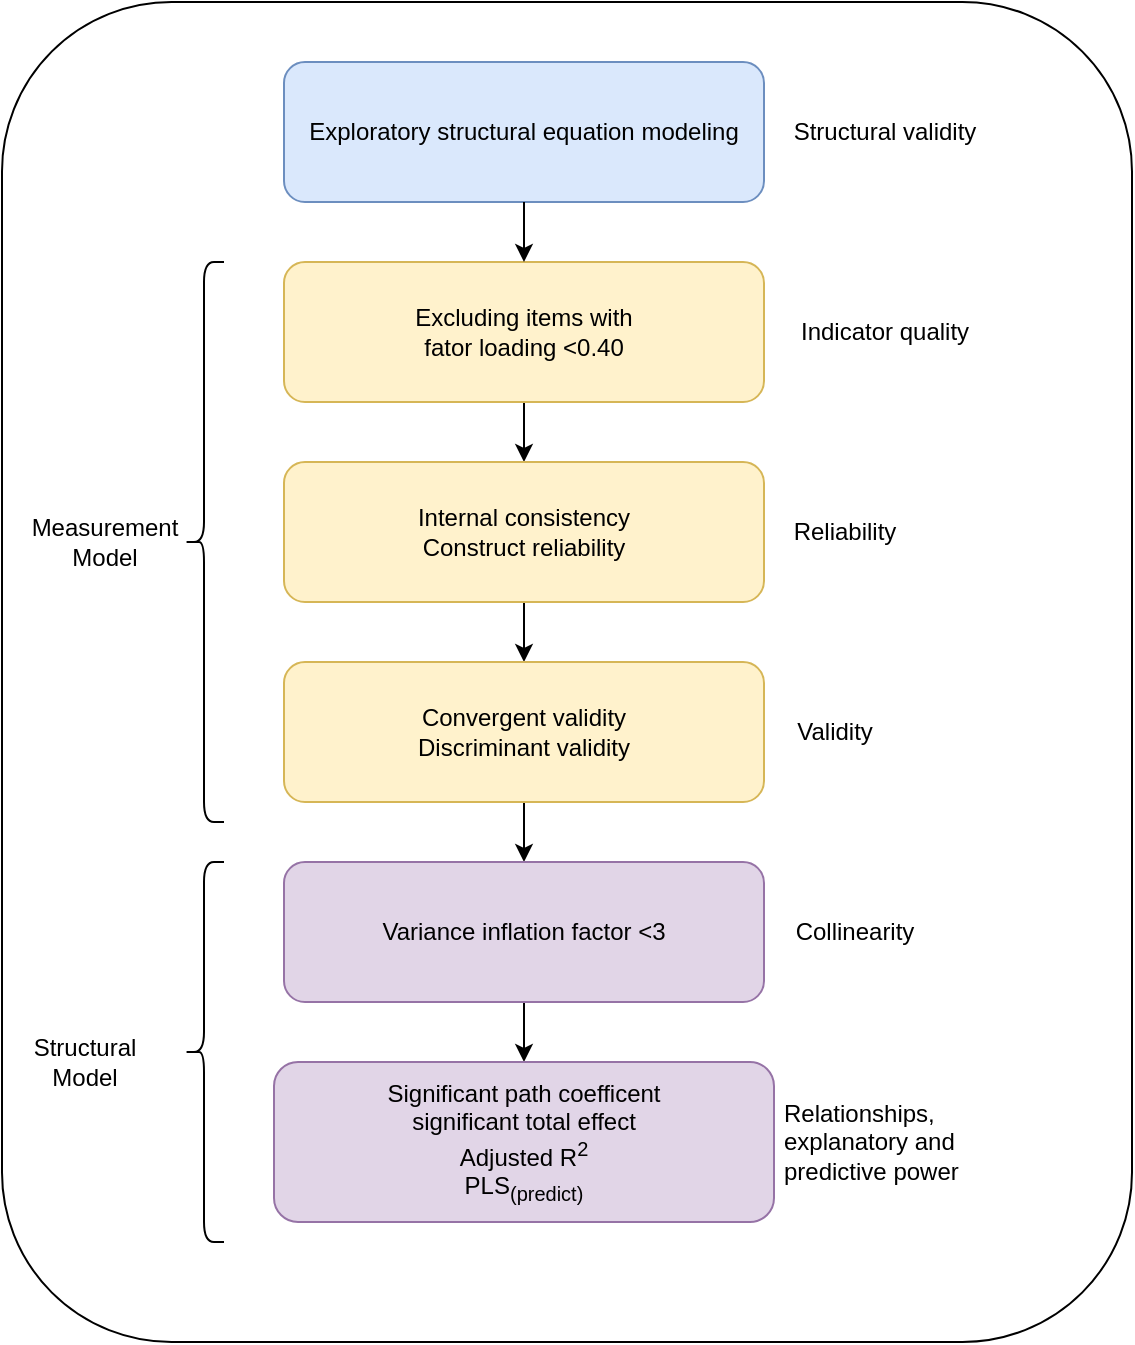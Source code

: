 <mxfile version="20.6.1" type="device"><diagram id="fiGtsTP-6RN5PZzTP3XQ" name="Page-1"><mxGraphModel dx="1426" dy="939" grid="1" gridSize="10" guides="1" tooltips="1" connect="1" arrows="1" fold="1" page="1" pageScale="1" pageWidth="827" pageHeight="1169" math="0" shadow="0"><root><mxCell id="0"/><mxCell id="1" parent="0"/><mxCell id="BBNfHvgC5_2N6STSotpj-24" value="" style="rounded=1;whiteSpace=wrap;html=1;" vertex="1" parent="1"><mxGeometry x="109" y="130" width="565" height="670" as="geometry"/></mxCell><mxCell id="BBNfHvgC5_2N6STSotpj-1" value="Exploratory structural equation modeling" style="rounded=1;whiteSpace=wrap;html=1;fillColor=#dae8fc;strokeColor=#6c8ebf;" vertex="1" parent="1"><mxGeometry x="250" y="160" width="240" height="70" as="geometry"/></mxCell><mxCell id="BBNfHvgC5_2N6STSotpj-9" value="" style="edgeStyle=orthogonalEdgeStyle;rounded=0;orthogonalLoop=1;jettySize=auto;html=1;" edge="1" parent="1" source="BBNfHvgC5_2N6STSotpj-2" target="BBNfHvgC5_2N6STSotpj-4"><mxGeometry relative="1" as="geometry"/></mxCell><mxCell id="BBNfHvgC5_2N6STSotpj-2" value="Excluding items with&lt;br&gt;fator loading &amp;lt;0.40" style="rounded=1;whiteSpace=wrap;html=1;fillColor=#fff2cc;strokeColor=#d6b656;" vertex="1" parent="1"><mxGeometry x="250" y="260" width="240" height="70" as="geometry"/></mxCell><mxCell id="BBNfHvgC5_2N6STSotpj-10" value="" style="edgeStyle=orthogonalEdgeStyle;rounded=0;orthogonalLoop=1;jettySize=auto;html=1;" edge="1" parent="1" source="BBNfHvgC5_2N6STSotpj-4" target="BBNfHvgC5_2N6STSotpj-5"><mxGeometry relative="1" as="geometry"/></mxCell><mxCell id="BBNfHvgC5_2N6STSotpj-4" value="Internal consistency&lt;br&gt;Construct reliability" style="rounded=1;whiteSpace=wrap;html=1;fillColor=#fff2cc;strokeColor=#d6b656;" vertex="1" parent="1"><mxGeometry x="250" y="360" width="240" height="70" as="geometry"/></mxCell><mxCell id="BBNfHvgC5_2N6STSotpj-11" value="" style="edgeStyle=orthogonalEdgeStyle;rounded=0;orthogonalLoop=1;jettySize=auto;html=1;" edge="1" parent="1" source="BBNfHvgC5_2N6STSotpj-5" target="BBNfHvgC5_2N6STSotpj-6"><mxGeometry relative="1" as="geometry"/></mxCell><mxCell id="BBNfHvgC5_2N6STSotpj-5" value="Convergent validity&lt;br&gt;Discriminant validity" style="rounded=1;whiteSpace=wrap;html=1;fillColor=#fff2cc;strokeColor=#d6b656;" vertex="1" parent="1"><mxGeometry x="250" y="460" width="240" height="70" as="geometry"/></mxCell><mxCell id="BBNfHvgC5_2N6STSotpj-12" value="" style="edgeStyle=orthogonalEdgeStyle;rounded=0;orthogonalLoop=1;jettySize=auto;html=1;" edge="1" parent="1" source="BBNfHvgC5_2N6STSotpj-6" target="BBNfHvgC5_2N6STSotpj-7"><mxGeometry relative="1" as="geometry"/></mxCell><mxCell id="BBNfHvgC5_2N6STSotpj-6" value="Variance inflation factor &amp;lt;3" style="rounded=1;whiteSpace=wrap;html=1;fillColor=#e1d5e7;strokeColor=#9673a6;" vertex="1" parent="1"><mxGeometry x="250" y="560" width="240" height="70" as="geometry"/></mxCell><mxCell id="BBNfHvgC5_2N6STSotpj-7" value="Significant path coefficent&lt;br&gt;significant total effect&lt;br&gt;Adjusted R&lt;sup&gt;2&lt;br&gt;&lt;/sup&gt;PLS&lt;sub&gt;(predict)&lt;/sub&gt;&lt;br&gt;" style="rounded=1;whiteSpace=wrap;html=1;fillColor=#e1d5e7;strokeColor=#9673a6;" vertex="1" parent="1"><mxGeometry x="245" y="660" width="250" height="80" as="geometry"/></mxCell><mxCell id="BBNfHvgC5_2N6STSotpj-8" value="" style="endArrow=classic;html=1;rounded=0;exitX=0.5;exitY=1;exitDx=0;exitDy=0;entryX=0.5;entryY=0;entryDx=0;entryDy=0;" edge="1" parent="1" source="BBNfHvgC5_2N6STSotpj-1" target="BBNfHvgC5_2N6STSotpj-2"><mxGeometry width="50" height="50" relative="1" as="geometry"><mxPoint x="640" y="560" as="sourcePoint"/><mxPoint x="690" y="510" as="targetPoint"/></mxGeometry></mxCell><mxCell id="BBNfHvgC5_2N6STSotpj-13" value="Structural validity" style="text;html=1;align=center;verticalAlign=middle;resizable=0;points=[];autosize=1;strokeColor=none;fillColor=none;" vertex="1" parent="1"><mxGeometry x="495" y="180" width="110" height="30" as="geometry"/></mxCell><mxCell id="BBNfHvgC5_2N6STSotpj-14" value="Indicator quality" style="text;html=1;align=center;verticalAlign=middle;resizable=0;points=[];autosize=1;strokeColor=none;fillColor=none;" vertex="1" parent="1"><mxGeometry x="495" y="280" width="110" height="30" as="geometry"/></mxCell><mxCell id="BBNfHvgC5_2N6STSotpj-15" value="Reliability" style="text;html=1;align=center;verticalAlign=middle;resizable=0;points=[];autosize=1;strokeColor=none;fillColor=none;" vertex="1" parent="1"><mxGeometry x="495" y="380" width="70" height="30" as="geometry"/></mxCell><mxCell id="BBNfHvgC5_2N6STSotpj-16" value="Validity" style="text;html=1;align=center;verticalAlign=middle;resizable=0;points=[];autosize=1;strokeColor=none;fillColor=none;" vertex="1" parent="1"><mxGeometry x="495" y="480" width="60" height="30" as="geometry"/></mxCell><mxCell id="BBNfHvgC5_2N6STSotpj-17" value="Relationships,&lt;br&gt;explanatory and &lt;br&gt;predictive power&amp;nbsp;" style="text;html=1;align=left;verticalAlign=middle;resizable=0;points=[];autosize=1;strokeColor=none;fillColor=none;" vertex="1" parent="1"><mxGeometry x="498" y="670" width="110" height="60" as="geometry"/></mxCell><mxCell id="BBNfHvgC5_2N6STSotpj-18" value="Collinearity" style="text;html=1;align=center;verticalAlign=middle;resizable=0;points=[];autosize=1;strokeColor=none;fillColor=none;" vertex="1" parent="1"><mxGeometry x="495" y="580" width="80" height="30" as="geometry"/></mxCell><mxCell id="BBNfHvgC5_2N6STSotpj-19" value="" style="shape=curlyBracket;whiteSpace=wrap;html=1;rounded=1;labelPosition=left;verticalLabelPosition=middle;align=right;verticalAlign=middle;" vertex="1" parent="1"><mxGeometry x="200" y="260" width="20" height="280" as="geometry"/></mxCell><mxCell id="BBNfHvgC5_2N6STSotpj-20" value="" style="shape=curlyBracket;whiteSpace=wrap;html=1;rounded=1;labelPosition=left;verticalLabelPosition=middle;align=right;verticalAlign=middle;" vertex="1" parent="1"><mxGeometry x="200" y="560" width="20" height="190" as="geometry"/></mxCell><mxCell id="BBNfHvgC5_2N6STSotpj-21" value="Measurement&lt;br&gt;Model" style="text;html=1;align=center;verticalAlign=middle;resizable=0;points=[];autosize=1;strokeColor=none;fillColor=none;" vertex="1" parent="1"><mxGeometry x="110" y="380" width="100" height="40" as="geometry"/></mxCell><mxCell id="BBNfHvgC5_2N6STSotpj-22" value="Structural &lt;br&gt;Model" style="text;html=1;align=center;verticalAlign=middle;resizable=0;points=[];autosize=1;strokeColor=none;fillColor=none;" vertex="1" parent="1"><mxGeometry x="115" y="640" width="70" height="40" as="geometry"/></mxCell></root></mxGraphModel></diagram></mxfile>
